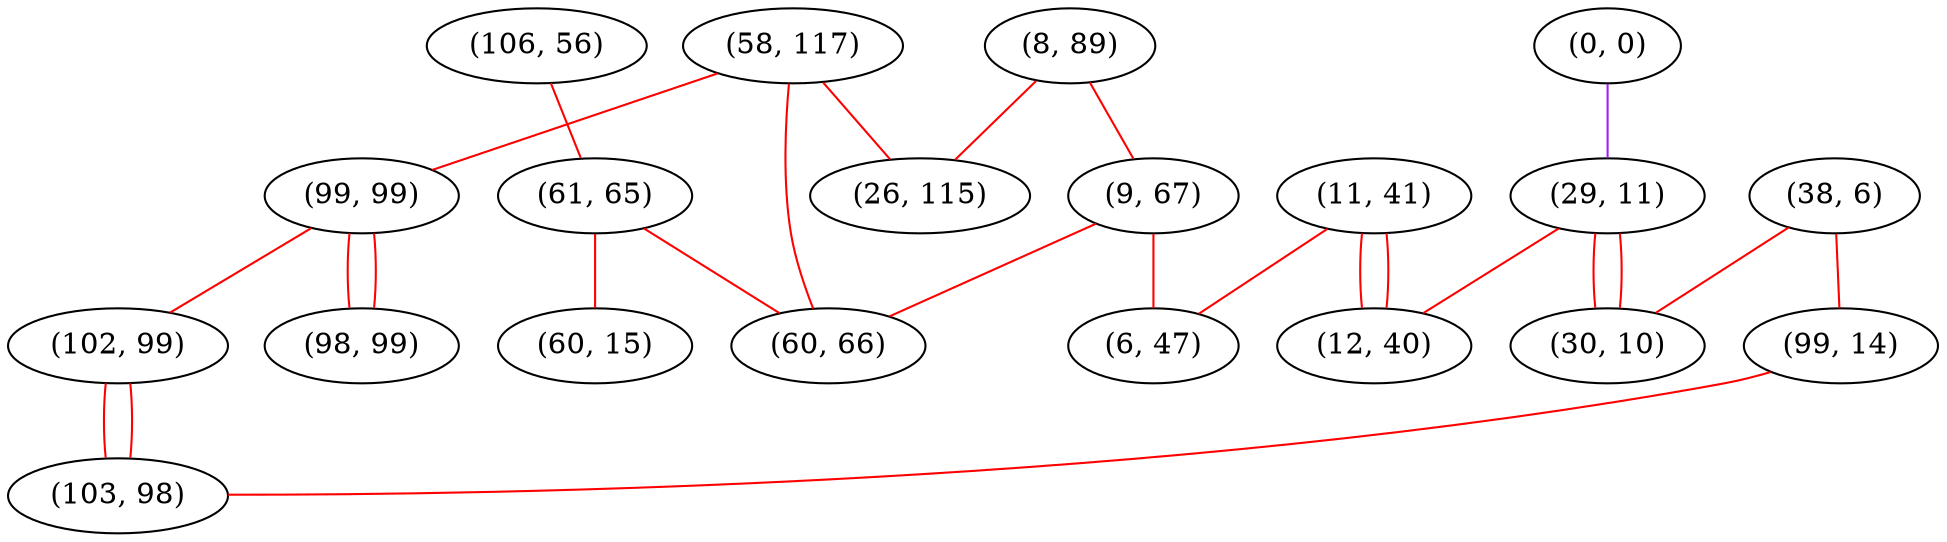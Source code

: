 graph "" {
"(8, 89)";
"(58, 117)";
"(11, 41)";
"(99, 99)";
"(106, 56)";
"(26, 115)";
"(9, 67)";
"(38, 6)";
"(0, 0)";
"(29, 11)";
"(102, 99)";
"(61, 65)";
"(60, 15)";
"(30, 10)";
"(98, 99)";
"(99, 14)";
"(6, 47)";
"(60, 66)";
"(103, 98)";
"(12, 40)";
"(8, 89)" -- "(9, 67)"  [color=red, key=0, weight=1];
"(8, 89)" -- "(26, 115)"  [color=red, key=0, weight=1];
"(58, 117)" -- "(60, 66)"  [color=red, key=0, weight=1];
"(58, 117)" -- "(26, 115)"  [color=red, key=0, weight=1];
"(58, 117)" -- "(99, 99)"  [color=red, key=0, weight=1];
"(11, 41)" -- "(6, 47)"  [color=red, key=0, weight=1];
"(11, 41)" -- "(12, 40)"  [color=red, key=0, weight=1];
"(11, 41)" -- "(12, 40)"  [color=red, key=1, weight=1];
"(99, 99)" -- "(102, 99)"  [color=red, key=0, weight=1];
"(99, 99)" -- "(98, 99)"  [color=red, key=0, weight=1];
"(99, 99)" -- "(98, 99)"  [color=red, key=1, weight=1];
"(106, 56)" -- "(61, 65)"  [color=red, key=0, weight=1];
"(9, 67)" -- "(60, 66)"  [color=red, key=0, weight=1];
"(9, 67)" -- "(6, 47)"  [color=red, key=0, weight=1];
"(38, 6)" -- "(30, 10)"  [color=red, key=0, weight=1];
"(38, 6)" -- "(99, 14)"  [color=red, key=0, weight=1];
"(0, 0)" -- "(29, 11)"  [color=purple, key=0, weight=4];
"(29, 11)" -- "(30, 10)"  [color=red, key=0, weight=1];
"(29, 11)" -- "(30, 10)"  [color=red, key=1, weight=1];
"(29, 11)" -- "(12, 40)"  [color=red, key=0, weight=1];
"(102, 99)" -- "(103, 98)"  [color=red, key=0, weight=1];
"(102, 99)" -- "(103, 98)"  [color=red, key=1, weight=1];
"(61, 65)" -- "(60, 66)"  [color=red, key=0, weight=1];
"(61, 65)" -- "(60, 15)"  [color=red, key=0, weight=1];
"(99, 14)" -- "(103, 98)"  [color=red, key=0, weight=1];
}

